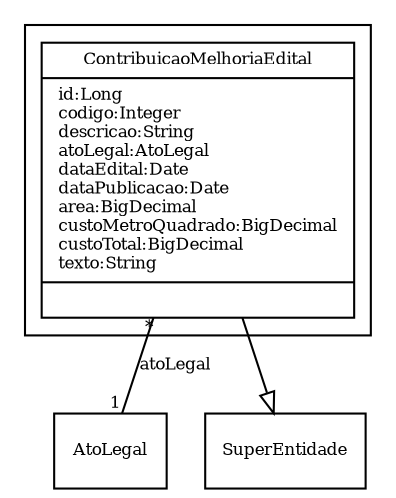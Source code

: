 digraph G{
fontname = "Times-Roman"
fontsize = 8

node [
        fontname = "Times-Roman"
        fontsize = 8
        shape = "record"
]

edge [
        fontname = "Times-Roman"
        fontsize = 8
]

subgraph clusterEDITAL_CONTRIBUICAO_DE_MELHORIAS
{
ContribuicaoMelhoriaEdital [label = "{ContribuicaoMelhoriaEdital|id:Long\lcodigo:Integer\ldescricao:String\latoLegal:AtoLegal\ldataEdital:Date\ldataPublicacao:Date\larea:BigDecimal\lcustoMetroQuadrado:BigDecimal\lcustoTotal:BigDecimal\ltexto:String\l|\l}"]
}
edge [arrowhead = "none" headlabel = "1" taillabel = "*"] ContribuicaoMelhoriaEdital -> AtoLegal [label = "atoLegal"]
edge [ arrowhead = "empty" headlabel = "" taillabel = ""] ContribuicaoMelhoriaEdital -> SuperEntidade
}
